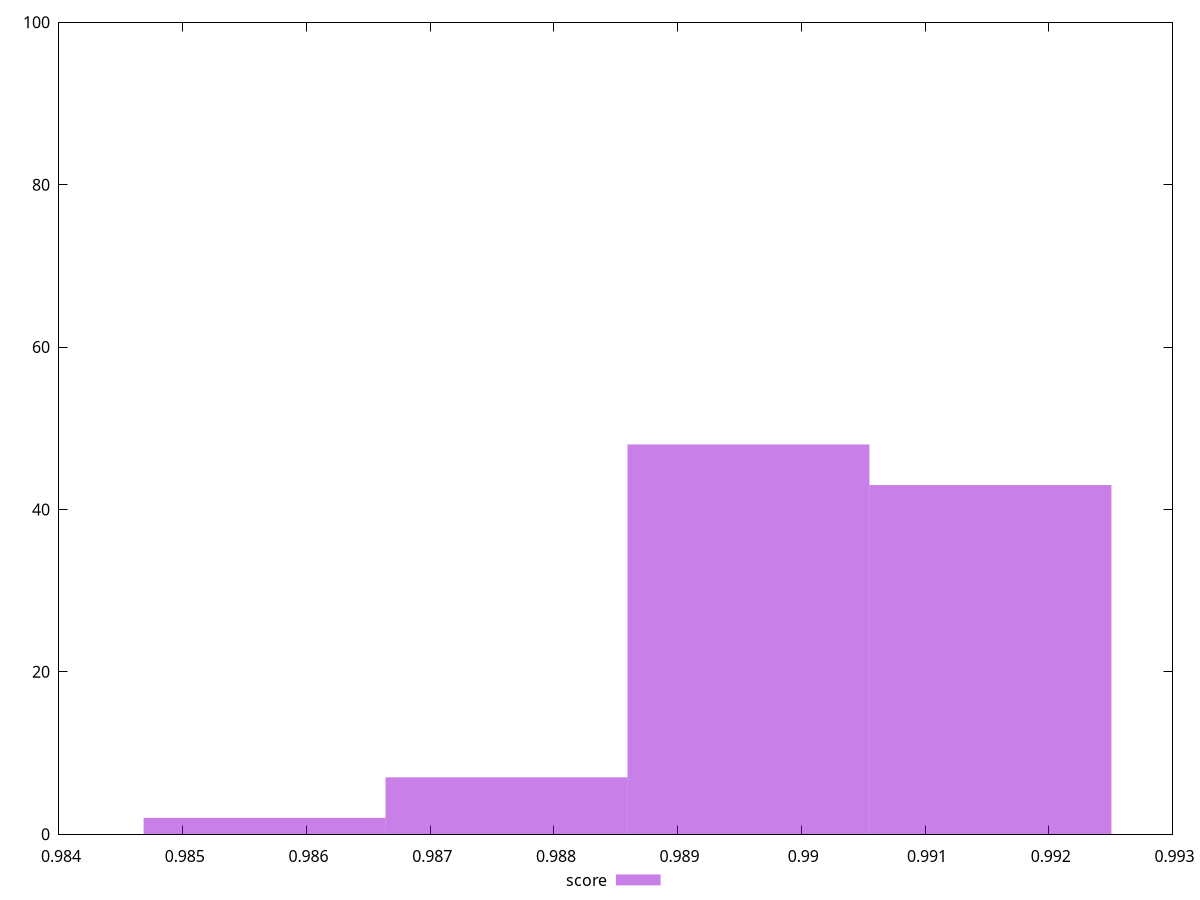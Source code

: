 reset
set terminal svg size 640, 490 enhanced background rgb 'white'
set output "report_00007_2020-12-11T15:55:29.892Z/bootup-time/samples/pages+cached/score/histogram.svg"

$score <<EOF
0.989572765608667 48
0.9876170882062784 7
0.9915284430110557 43
0.9856614108038897 2
EOF

set key outside below
set boxwidth 0.00195567740238867
set yrange [0:100]
set style fill transparent solid 0.5 noborder

plot \
  $score title "score" with boxes, \


reset